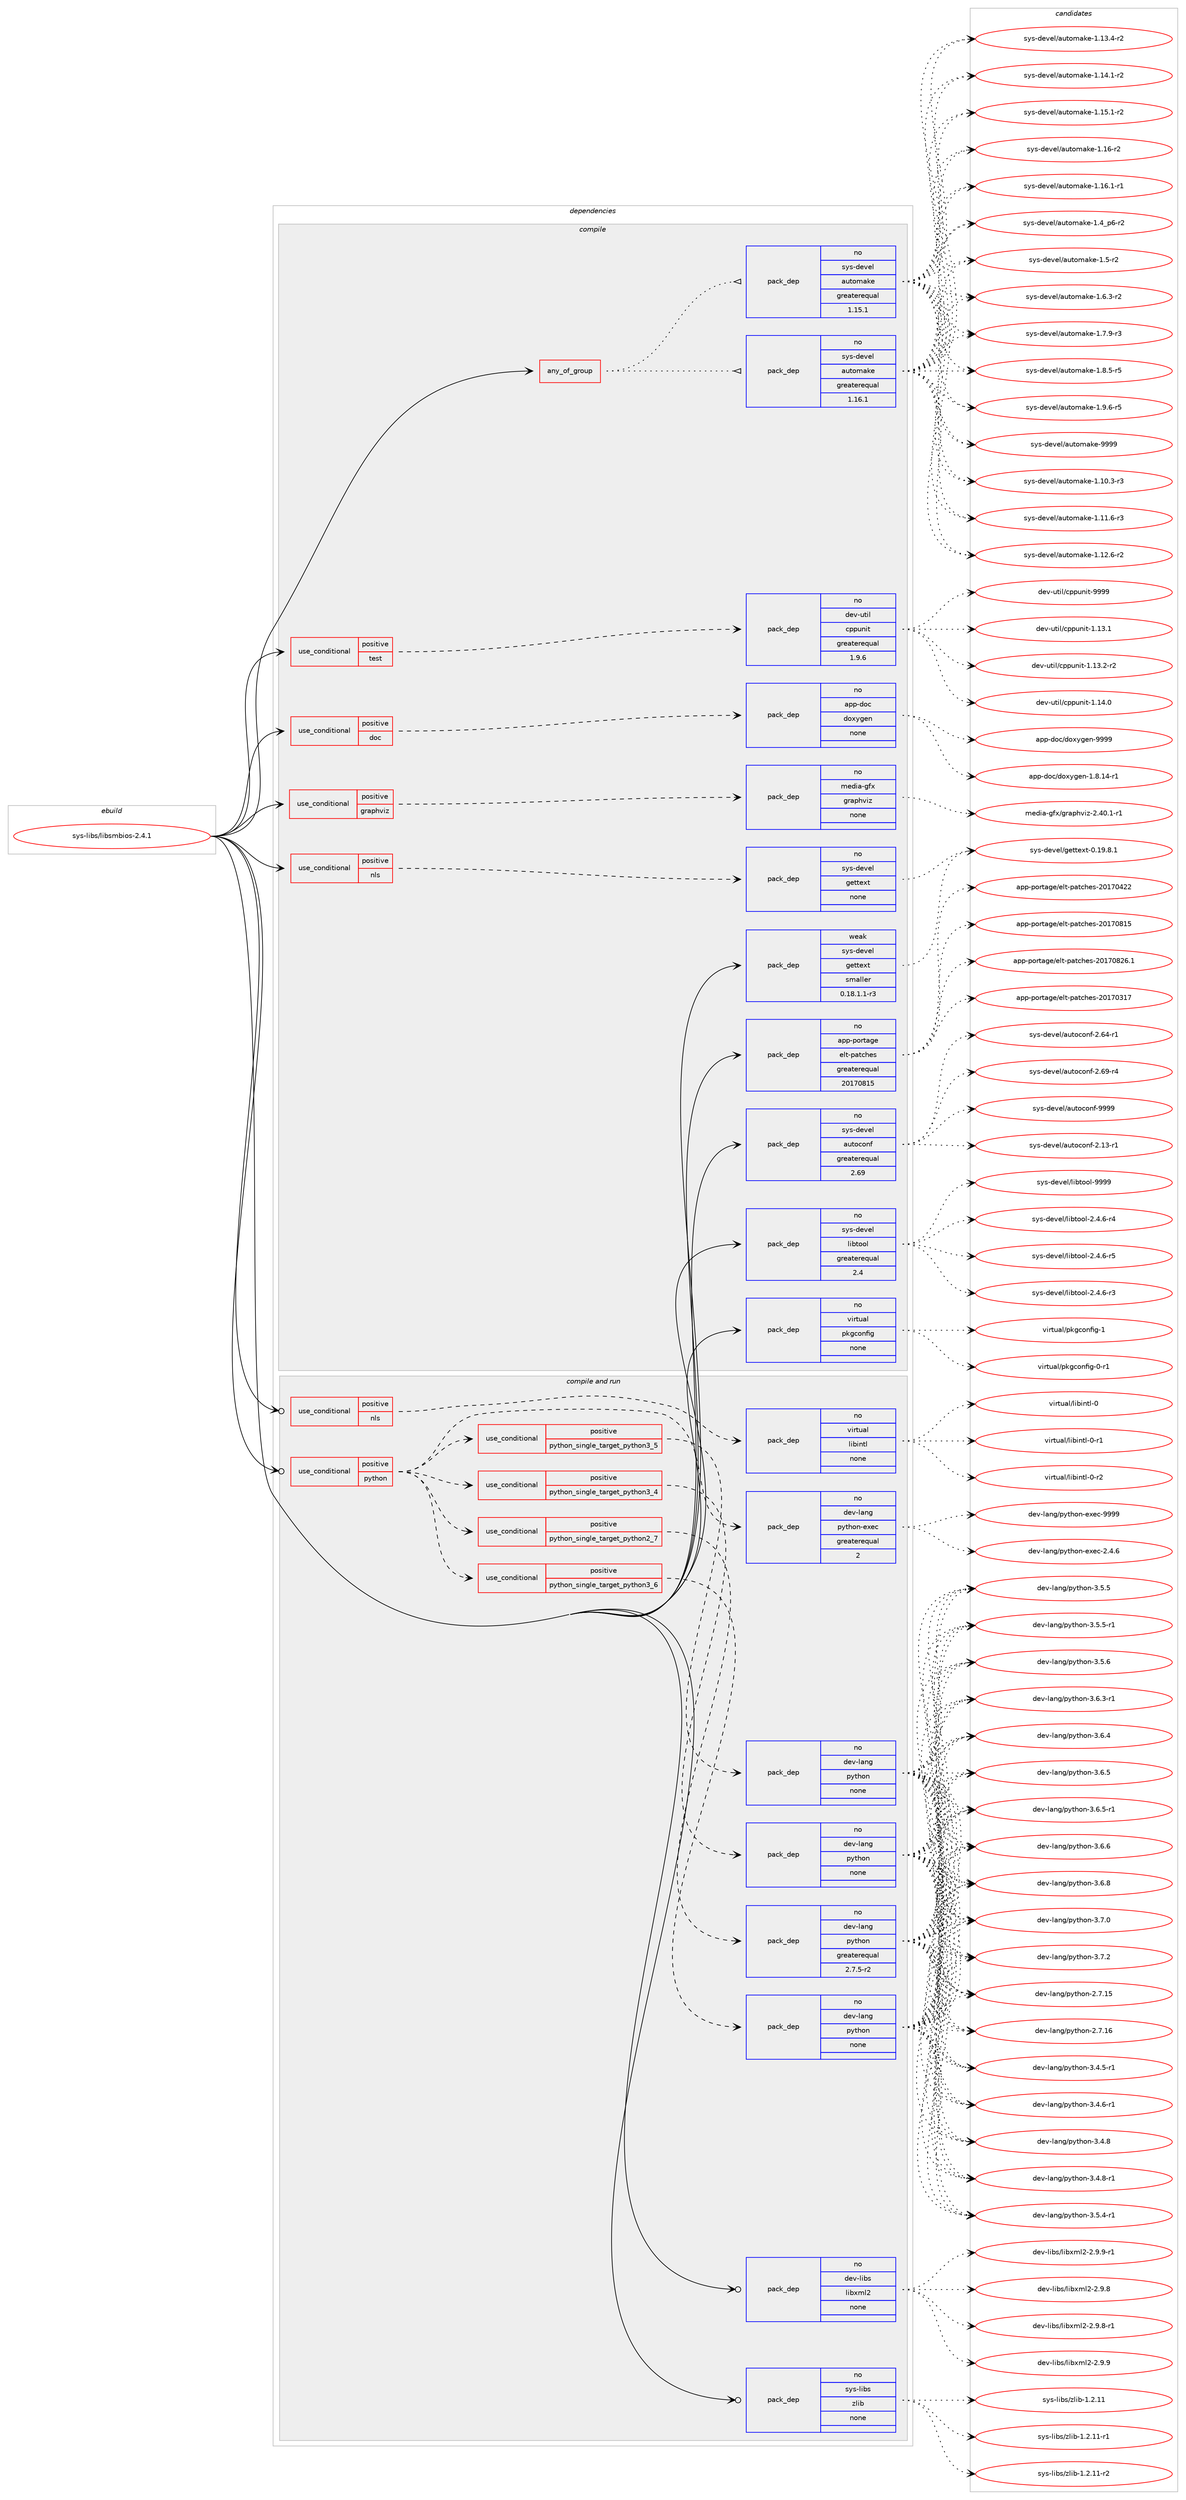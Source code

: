 digraph prolog {

# *************
# Graph options
# *************

newrank=true;
concentrate=true;
compound=true;
graph [rankdir=LR,fontname=Helvetica,fontsize=10,ranksep=1.5];#, ranksep=2.5, nodesep=0.2];
edge  [arrowhead=vee];
node  [fontname=Helvetica,fontsize=10];

# **********
# The ebuild
# **********

subgraph cluster_leftcol {
color=gray;
rank=same;
label=<<i>ebuild</i>>;
id [label="sys-libs/libsmbios-2.4.1", color=red, width=4, href="../sys-libs/libsmbios-2.4.1.svg"];
}

# ****************
# The dependencies
# ****************

subgraph cluster_midcol {
color=gray;
label=<<i>dependencies</i>>;
subgraph cluster_compile {
fillcolor="#eeeeee";
style=filled;
label=<<i>compile</i>>;
subgraph any27734 {
dependency1738855 [label=<<TABLE BORDER="0" CELLBORDER="1" CELLSPACING="0" CELLPADDING="4"><TR><TD CELLPADDING="10">any_of_group</TD></TR></TABLE>>, shape=none, color=red];subgraph pack1248053 {
dependency1738856 [label=<<TABLE BORDER="0" CELLBORDER="1" CELLSPACING="0" CELLPADDING="4" WIDTH="220"><TR><TD ROWSPAN="6" CELLPADDING="30">pack_dep</TD></TR><TR><TD WIDTH="110">no</TD></TR><TR><TD>sys-devel</TD></TR><TR><TD>automake</TD></TR><TR><TD>greaterequal</TD></TR><TR><TD>1.16.1</TD></TR></TABLE>>, shape=none, color=blue];
}
dependency1738855:e -> dependency1738856:w [weight=20,style="dotted",arrowhead="oinv"];
subgraph pack1248054 {
dependency1738857 [label=<<TABLE BORDER="0" CELLBORDER="1" CELLSPACING="0" CELLPADDING="4" WIDTH="220"><TR><TD ROWSPAN="6" CELLPADDING="30">pack_dep</TD></TR><TR><TD WIDTH="110">no</TD></TR><TR><TD>sys-devel</TD></TR><TR><TD>automake</TD></TR><TR><TD>greaterequal</TD></TR><TR><TD>1.15.1</TD></TR></TABLE>>, shape=none, color=blue];
}
dependency1738855:e -> dependency1738857:w [weight=20,style="dotted",arrowhead="oinv"];
}
id:e -> dependency1738855:w [weight=20,style="solid",arrowhead="vee"];
subgraph cond462104 {
dependency1738858 [label=<<TABLE BORDER="0" CELLBORDER="1" CELLSPACING="0" CELLPADDING="4"><TR><TD ROWSPAN="3" CELLPADDING="10">use_conditional</TD></TR><TR><TD>positive</TD></TR><TR><TD>doc</TD></TR></TABLE>>, shape=none, color=red];
subgraph pack1248055 {
dependency1738859 [label=<<TABLE BORDER="0" CELLBORDER="1" CELLSPACING="0" CELLPADDING="4" WIDTH="220"><TR><TD ROWSPAN="6" CELLPADDING="30">pack_dep</TD></TR><TR><TD WIDTH="110">no</TD></TR><TR><TD>app-doc</TD></TR><TR><TD>doxygen</TD></TR><TR><TD>none</TD></TR><TR><TD></TD></TR></TABLE>>, shape=none, color=blue];
}
dependency1738858:e -> dependency1738859:w [weight=20,style="dashed",arrowhead="vee"];
}
id:e -> dependency1738858:w [weight=20,style="solid",arrowhead="vee"];
subgraph cond462105 {
dependency1738860 [label=<<TABLE BORDER="0" CELLBORDER="1" CELLSPACING="0" CELLPADDING="4"><TR><TD ROWSPAN="3" CELLPADDING="10">use_conditional</TD></TR><TR><TD>positive</TD></TR><TR><TD>graphviz</TD></TR></TABLE>>, shape=none, color=red];
subgraph pack1248056 {
dependency1738861 [label=<<TABLE BORDER="0" CELLBORDER="1" CELLSPACING="0" CELLPADDING="4" WIDTH="220"><TR><TD ROWSPAN="6" CELLPADDING="30">pack_dep</TD></TR><TR><TD WIDTH="110">no</TD></TR><TR><TD>media-gfx</TD></TR><TR><TD>graphviz</TD></TR><TR><TD>none</TD></TR><TR><TD></TD></TR></TABLE>>, shape=none, color=blue];
}
dependency1738860:e -> dependency1738861:w [weight=20,style="dashed",arrowhead="vee"];
}
id:e -> dependency1738860:w [weight=20,style="solid",arrowhead="vee"];
subgraph cond462106 {
dependency1738862 [label=<<TABLE BORDER="0" CELLBORDER="1" CELLSPACING="0" CELLPADDING="4"><TR><TD ROWSPAN="3" CELLPADDING="10">use_conditional</TD></TR><TR><TD>positive</TD></TR><TR><TD>nls</TD></TR></TABLE>>, shape=none, color=red];
subgraph pack1248057 {
dependency1738863 [label=<<TABLE BORDER="0" CELLBORDER="1" CELLSPACING="0" CELLPADDING="4" WIDTH="220"><TR><TD ROWSPAN="6" CELLPADDING="30">pack_dep</TD></TR><TR><TD WIDTH="110">no</TD></TR><TR><TD>sys-devel</TD></TR><TR><TD>gettext</TD></TR><TR><TD>none</TD></TR><TR><TD></TD></TR></TABLE>>, shape=none, color=blue];
}
dependency1738862:e -> dependency1738863:w [weight=20,style="dashed",arrowhead="vee"];
}
id:e -> dependency1738862:w [weight=20,style="solid",arrowhead="vee"];
subgraph cond462107 {
dependency1738864 [label=<<TABLE BORDER="0" CELLBORDER="1" CELLSPACING="0" CELLPADDING="4"><TR><TD ROWSPAN="3" CELLPADDING="10">use_conditional</TD></TR><TR><TD>positive</TD></TR><TR><TD>test</TD></TR></TABLE>>, shape=none, color=red];
subgraph pack1248058 {
dependency1738865 [label=<<TABLE BORDER="0" CELLBORDER="1" CELLSPACING="0" CELLPADDING="4" WIDTH="220"><TR><TD ROWSPAN="6" CELLPADDING="30">pack_dep</TD></TR><TR><TD WIDTH="110">no</TD></TR><TR><TD>dev-util</TD></TR><TR><TD>cppunit</TD></TR><TR><TD>greaterequal</TD></TR><TR><TD>1.9.6</TD></TR></TABLE>>, shape=none, color=blue];
}
dependency1738864:e -> dependency1738865:w [weight=20,style="dashed",arrowhead="vee"];
}
id:e -> dependency1738864:w [weight=20,style="solid",arrowhead="vee"];
subgraph pack1248059 {
dependency1738866 [label=<<TABLE BORDER="0" CELLBORDER="1" CELLSPACING="0" CELLPADDING="4" WIDTH="220"><TR><TD ROWSPAN="6" CELLPADDING="30">pack_dep</TD></TR><TR><TD WIDTH="110">no</TD></TR><TR><TD>app-portage</TD></TR><TR><TD>elt-patches</TD></TR><TR><TD>greaterequal</TD></TR><TR><TD>20170815</TD></TR></TABLE>>, shape=none, color=blue];
}
id:e -> dependency1738866:w [weight=20,style="solid",arrowhead="vee"];
subgraph pack1248060 {
dependency1738867 [label=<<TABLE BORDER="0" CELLBORDER="1" CELLSPACING="0" CELLPADDING="4" WIDTH="220"><TR><TD ROWSPAN="6" CELLPADDING="30">pack_dep</TD></TR><TR><TD WIDTH="110">no</TD></TR><TR><TD>sys-devel</TD></TR><TR><TD>autoconf</TD></TR><TR><TD>greaterequal</TD></TR><TR><TD>2.69</TD></TR></TABLE>>, shape=none, color=blue];
}
id:e -> dependency1738867:w [weight=20,style="solid",arrowhead="vee"];
subgraph pack1248061 {
dependency1738868 [label=<<TABLE BORDER="0" CELLBORDER="1" CELLSPACING="0" CELLPADDING="4" WIDTH="220"><TR><TD ROWSPAN="6" CELLPADDING="30">pack_dep</TD></TR><TR><TD WIDTH="110">no</TD></TR><TR><TD>sys-devel</TD></TR><TR><TD>libtool</TD></TR><TR><TD>greaterequal</TD></TR><TR><TD>2.4</TD></TR></TABLE>>, shape=none, color=blue];
}
id:e -> dependency1738868:w [weight=20,style="solid",arrowhead="vee"];
subgraph pack1248062 {
dependency1738869 [label=<<TABLE BORDER="0" CELLBORDER="1" CELLSPACING="0" CELLPADDING="4" WIDTH="220"><TR><TD ROWSPAN="6" CELLPADDING="30">pack_dep</TD></TR><TR><TD WIDTH="110">no</TD></TR><TR><TD>virtual</TD></TR><TR><TD>pkgconfig</TD></TR><TR><TD>none</TD></TR><TR><TD></TD></TR></TABLE>>, shape=none, color=blue];
}
id:e -> dependency1738869:w [weight=20,style="solid",arrowhead="vee"];
subgraph pack1248063 {
dependency1738870 [label=<<TABLE BORDER="0" CELLBORDER="1" CELLSPACING="0" CELLPADDING="4" WIDTH="220"><TR><TD ROWSPAN="6" CELLPADDING="30">pack_dep</TD></TR><TR><TD WIDTH="110">weak</TD></TR><TR><TD>sys-devel</TD></TR><TR><TD>gettext</TD></TR><TR><TD>smaller</TD></TR><TR><TD>0.18.1.1-r3</TD></TR></TABLE>>, shape=none, color=blue];
}
id:e -> dependency1738870:w [weight=20,style="solid",arrowhead="vee"];
}
subgraph cluster_compileandrun {
fillcolor="#eeeeee";
style=filled;
label=<<i>compile and run</i>>;
subgraph cond462108 {
dependency1738871 [label=<<TABLE BORDER="0" CELLBORDER="1" CELLSPACING="0" CELLPADDING="4"><TR><TD ROWSPAN="3" CELLPADDING="10">use_conditional</TD></TR><TR><TD>positive</TD></TR><TR><TD>nls</TD></TR></TABLE>>, shape=none, color=red];
subgraph pack1248064 {
dependency1738872 [label=<<TABLE BORDER="0" CELLBORDER="1" CELLSPACING="0" CELLPADDING="4" WIDTH="220"><TR><TD ROWSPAN="6" CELLPADDING="30">pack_dep</TD></TR><TR><TD WIDTH="110">no</TD></TR><TR><TD>virtual</TD></TR><TR><TD>libintl</TD></TR><TR><TD>none</TD></TR><TR><TD></TD></TR></TABLE>>, shape=none, color=blue];
}
dependency1738871:e -> dependency1738872:w [weight=20,style="dashed",arrowhead="vee"];
}
id:e -> dependency1738871:w [weight=20,style="solid",arrowhead="odotvee"];
subgraph cond462109 {
dependency1738873 [label=<<TABLE BORDER="0" CELLBORDER="1" CELLSPACING="0" CELLPADDING="4"><TR><TD ROWSPAN="3" CELLPADDING="10">use_conditional</TD></TR><TR><TD>positive</TD></TR><TR><TD>python</TD></TR></TABLE>>, shape=none, color=red];
subgraph cond462110 {
dependency1738874 [label=<<TABLE BORDER="0" CELLBORDER="1" CELLSPACING="0" CELLPADDING="4"><TR><TD ROWSPAN="3" CELLPADDING="10">use_conditional</TD></TR><TR><TD>positive</TD></TR><TR><TD>python_single_target_python2_7</TD></TR></TABLE>>, shape=none, color=red];
subgraph pack1248065 {
dependency1738875 [label=<<TABLE BORDER="0" CELLBORDER="1" CELLSPACING="0" CELLPADDING="4" WIDTH="220"><TR><TD ROWSPAN="6" CELLPADDING="30">pack_dep</TD></TR><TR><TD WIDTH="110">no</TD></TR><TR><TD>dev-lang</TD></TR><TR><TD>python</TD></TR><TR><TD>greaterequal</TD></TR><TR><TD>2.7.5-r2</TD></TR></TABLE>>, shape=none, color=blue];
}
dependency1738874:e -> dependency1738875:w [weight=20,style="dashed",arrowhead="vee"];
}
dependency1738873:e -> dependency1738874:w [weight=20,style="dashed",arrowhead="vee"];
subgraph cond462111 {
dependency1738876 [label=<<TABLE BORDER="0" CELLBORDER="1" CELLSPACING="0" CELLPADDING="4"><TR><TD ROWSPAN="3" CELLPADDING="10">use_conditional</TD></TR><TR><TD>positive</TD></TR><TR><TD>python_single_target_python3_4</TD></TR></TABLE>>, shape=none, color=red];
subgraph pack1248066 {
dependency1738877 [label=<<TABLE BORDER="0" CELLBORDER="1" CELLSPACING="0" CELLPADDING="4" WIDTH="220"><TR><TD ROWSPAN="6" CELLPADDING="30">pack_dep</TD></TR><TR><TD WIDTH="110">no</TD></TR><TR><TD>dev-lang</TD></TR><TR><TD>python</TD></TR><TR><TD>none</TD></TR><TR><TD></TD></TR></TABLE>>, shape=none, color=blue];
}
dependency1738876:e -> dependency1738877:w [weight=20,style="dashed",arrowhead="vee"];
}
dependency1738873:e -> dependency1738876:w [weight=20,style="dashed",arrowhead="vee"];
subgraph cond462112 {
dependency1738878 [label=<<TABLE BORDER="0" CELLBORDER="1" CELLSPACING="0" CELLPADDING="4"><TR><TD ROWSPAN="3" CELLPADDING="10">use_conditional</TD></TR><TR><TD>positive</TD></TR><TR><TD>python_single_target_python3_5</TD></TR></TABLE>>, shape=none, color=red];
subgraph pack1248067 {
dependency1738879 [label=<<TABLE BORDER="0" CELLBORDER="1" CELLSPACING="0" CELLPADDING="4" WIDTH="220"><TR><TD ROWSPAN="6" CELLPADDING="30">pack_dep</TD></TR><TR><TD WIDTH="110">no</TD></TR><TR><TD>dev-lang</TD></TR><TR><TD>python</TD></TR><TR><TD>none</TD></TR><TR><TD></TD></TR></TABLE>>, shape=none, color=blue];
}
dependency1738878:e -> dependency1738879:w [weight=20,style="dashed",arrowhead="vee"];
}
dependency1738873:e -> dependency1738878:w [weight=20,style="dashed",arrowhead="vee"];
subgraph cond462113 {
dependency1738880 [label=<<TABLE BORDER="0" CELLBORDER="1" CELLSPACING="0" CELLPADDING="4"><TR><TD ROWSPAN="3" CELLPADDING="10">use_conditional</TD></TR><TR><TD>positive</TD></TR><TR><TD>python_single_target_python3_6</TD></TR></TABLE>>, shape=none, color=red];
subgraph pack1248068 {
dependency1738881 [label=<<TABLE BORDER="0" CELLBORDER="1" CELLSPACING="0" CELLPADDING="4" WIDTH="220"><TR><TD ROWSPAN="6" CELLPADDING="30">pack_dep</TD></TR><TR><TD WIDTH="110">no</TD></TR><TR><TD>dev-lang</TD></TR><TR><TD>python</TD></TR><TR><TD>none</TD></TR><TR><TD></TD></TR></TABLE>>, shape=none, color=blue];
}
dependency1738880:e -> dependency1738881:w [weight=20,style="dashed",arrowhead="vee"];
}
dependency1738873:e -> dependency1738880:w [weight=20,style="dashed",arrowhead="vee"];
subgraph pack1248069 {
dependency1738882 [label=<<TABLE BORDER="0" CELLBORDER="1" CELLSPACING="0" CELLPADDING="4" WIDTH="220"><TR><TD ROWSPAN="6" CELLPADDING="30">pack_dep</TD></TR><TR><TD WIDTH="110">no</TD></TR><TR><TD>dev-lang</TD></TR><TR><TD>python-exec</TD></TR><TR><TD>greaterequal</TD></TR><TR><TD>2</TD></TR></TABLE>>, shape=none, color=blue];
}
dependency1738873:e -> dependency1738882:w [weight=20,style="dashed",arrowhead="vee"];
}
id:e -> dependency1738873:w [weight=20,style="solid",arrowhead="odotvee"];
subgraph pack1248070 {
dependency1738883 [label=<<TABLE BORDER="0" CELLBORDER="1" CELLSPACING="0" CELLPADDING="4" WIDTH="220"><TR><TD ROWSPAN="6" CELLPADDING="30">pack_dep</TD></TR><TR><TD WIDTH="110">no</TD></TR><TR><TD>dev-libs</TD></TR><TR><TD>libxml2</TD></TR><TR><TD>none</TD></TR><TR><TD></TD></TR></TABLE>>, shape=none, color=blue];
}
id:e -> dependency1738883:w [weight=20,style="solid",arrowhead="odotvee"];
subgraph pack1248071 {
dependency1738884 [label=<<TABLE BORDER="0" CELLBORDER="1" CELLSPACING="0" CELLPADDING="4" WIDTH="220"><TR><TD ROWSPAN="6" CELLPADDING="30">pack_dep</TD></TR><TR><TD WIDTH="110">no</TD></TR><TR><TD>sys-libs</TD></TR><TR><TD>zlib</TD></TR><TR><TD>none</TD></TR><TR><TD></TD></TR></TABLE>>, shape=none, color=blue];
}
id:e -> dependency1738884:w [weight=20,style="solid",arrowhead="odotvee"];
}
subgraph cluster_run {
fillcolor="#eeeeee";
style=filled;
label=<<i>run</i>>;
}
}

# **************
# The candidates
# **************

subgraph cluster_choices {
rank=same;
color=gray;
label=<<i>candidates</i>>;

subgraph choice1248053 {
color=black;
nodesep=1;
choice11512111545100101118101108479711711611110997107101454946494846514511451 [label="sys-devel/automake-1.10.3-r3", color=red, width=4,href="../sys-devel/automake-1.10.3-r3.svg"];
choice11512111545100101118101108479711711611110997107101454946494946544511451 [label="sys-devel/automake-1.11.6-r3", color=red, width=4,href="../sys-devel/automake-1.11.6-r3.svg"];
choice11512111545100101118101108479711711611110997107101454946495046544511450 [label="sys-devel/automake-1.12.6-r2", color=red, width=4,href="../sys-devel/automake-1.12.6-r2.svg"];
choice11512111545100101118101108479711711611110997107101454946495146524511450 [label="sys-devel/automake-1.13.4-r2", color=red, width=4,href="../sys-devel/automake-1.13.4-r2.svg"];
choice11512111545100101118101108479711711611110997107101454946495246494511450 [label="sys-devel/automake-1.14.1-r2", color=red, width=4,href="../sys-devel/automake-1.14.1-r2.svg"];
choice11512111545100101118101108479711711611110997107101454946495346494511450 [label="sys-devel/automake-1.15.1-r2", color=red, width=4,href="../sys-devel/automake-1.15.1-r2.svg"];
choice1151211154510010111810110847971171161111099710710145494649544511450 [label="sys-devel/automake-1.16-r2", color=red, width=4,href="../sys-devel/automake-1.16-r2.svg"];
choice11512111545100101118101108479711711611110997107101454946495446494511449 [label="sys-devel/automake-1.16.1-r1", color=red, width=4,href="../sys-devel/automake-1.16.1-r1.svg"];
choice115121115451001011181011084797117116111109971071014549465295112544511450 [label="sys-devel/automake-1.4_p6-r2", color=red, width=4,href="../sys-devel/automake-1.4_p6-r2.svg"];
choice11512111545100101118101108479711711611110997107101454946534511450 [label="sys-devel/automake-1.5-r2", color=red, width=4,href="../sys-devel/automake-1.5-r2.svg"];
choice115121115451001011181011084797117116111109971071014549465446514511450 [label="sys-devel/automake-1.6.3-r2", color=red, width=4,href="../sys-devel/automake-1.6.3-r2.svg"];
choice115121115451001011181011084797117116111109971071014549465546574511451 [label="sys-devel/automake-1.7.9-r3", color=red, width=4,href="../sys-devel/automake-1.7.9-r3.svg"];
choice115121115451001011181011084797117116111109971071014549465646534511453 [label="sys-devel/automake-1.8.5-r5", color=red, width=4,href="../sys-devel/automake-1.8.5-r5.svg"];
choice115121115451001011181011084797117116111109971071014549465746544511453 [label="sys-devel/automake-1.9.6-r5", color=red, width=4,href="../sys-devel/automake-1.9.6-r5.svg"];
choice115121115451001011181011084797117116111109971071014557575757 [label="sys-devel/automake-9999", color=red, width=4,href="../sys-devel/automake-9999.svg"];
dependency1738856:e -> choice11512111545100101118101108479711711611110997107101454946494846514511451:w [style=dotted,weight="100"];
dependency1738856:e -> choice11512111545100101118101108479711711611110997107101454946494946544511451:w [style=dotted,weight="100"];
dependency1738856:e -> choice11512111545100101118101108479711711611110997107101454946495046544511450:w [style=dotted,weight="100"];
dependency1738856:e -> choice11512111545100101118101108479711711611110997107101454946495146524511450:w [style=dotted,weight="100"];
dependency1738856:e -> choice11512111545100101118101108479711711611110997107101454946495246494511450:w [style=dotted,weight="100"];
dependency1738856:e -> choice11512111545100101118101108479711711611110997107101454946495346494511450:w [style=dotted,weight="100"];
dependency1738856:e -> choice1151211154510010111810110847971171161111099710710145494649544511450:w [style=dotted,weight="100"];
dependency1738856:e -> choice11512111545100101118101108479711711611110997107101454946495446494511449:w [style=dotted,weight="100"];
dependency1738856:e -> choice115121115451001011181011084797117116111109971071014549465295112544511450:w [style=dotted,weight="100"];
dependency1738856:e -> choice11512111545100101118101108479711711611110997107101454946534511450:w [style=dotted,weight="100"];
dependency1738856:e -> choice115121115451001011181011084797117116111109971071014549465446514511450:w [style=dotted,weight="100"];
dependency1738856:e -> choice115121115451001011181011084797117116111109971071014549465546574511451:w [style=dotted,weight="100"];
dependency1738856:e -> choice115121115451001011181011084797117116111109971071014549465646534511453:w [style=dotted,weight="100"];
dependency1738856:e -> choice115121115451001011181011084797117116111109971071014549465746544511453:w [style=dotted,weight="100"];
dependency1738856:e -> choice115121115451001011181011084797117116111109971071014557575757:w [style=dotted,weight="100"];
}
subgraph choice1248054 {
color=black;
nodesep=1;
choice11512111545100101118101108479711711611110997107101454946494846514511451 [label="sys-devel/automake-1.10.3-r3", color=red, width=4,href="../sys-devel/automake-1.10.3-r3.svg"];
choice11512111545100101118101108479711711611110997107101454946494946544511451 [label="sys-devel/automake-1.11.6-r3", color=red, width=4,href="../sys-devel/automake-1.11.6-r3.svg"];
choice11512111545100101118101108479711711611110997107101454946495046544511450 [label="sys-devel/automake-1.12.6-r2", color=red, width=4,href="../sys-devel/automake-1.12.6-r2.svg"];
choice11512111545100101118101108479711711611110997107101454946495146524511450 [label="sys-devel/automake-1.13.4-r2", color=red, width=4,href="../sys-devel/automake-1.13.4-r2.svg"];
choice11512111545100101118101108479711711611110997107101454946495246494511450 [label="sys-devel/automake-1.14.1-r2", color=red, width=4,href="../sys-devel/automake-1.14.1-r2.svg"];
choice11512111545100101118101108479711711611110997107101454946495346494511450 [label="sys-devel/automake-1.15.1-r2", color=red, width=4,href="../sys-devel/automake-1.15.1-r2.svg"];
choice1151211154510010111810110847971171161111099710710145494649544511450 [label="sys-devel/automake-1.16-r2", color=red, width=4,href="../sys-devel/automake-1.16-r2.svg"];
choice11512111545100101118101108479711711611110997107101454946495446494511449 [label="sys-devel/automake-1.16.1-r1", color=red, width=4,href="../sys-devel/automake-1.16.1-r1.svg"];
choice115121115451001011181011084797117116111109971071014549465295112544511450 [label="sys-devel/automake-1.4_p6-r2", color=red, width=4,href="../sys-devel/automake-1.4_p6-r2.svg"];
choice11512111545100101118101108479711711611110997107101454946534511450 [label="sys-devel/automake-1.5-r2", color=red, width=4,href="../sys-devel/automake-1.5-r2.svg"];
choice115121115451001011181011084797117116111109971071014549465446514511450 [label="sys-devel/automake-1.6.3-r2", color=red, width=4,href="../sys-devel/automake-1.6.3-r2.svg"];
choice115121115451001011181011084797117116111109971071014549465546574511451 [label="sys-devel/automake-1.7.9-r3", color=red, width=4,href="../sys-devel/automake-1.7.9-r3.svg"];
choice115121115451001011181011084797117116111109971071014549465646534511453 [label="sys-devel/automake-1.8.5-r5", color=red, width=4,href="../sys-devel/automake-1.8.5-r5.svg"];
choice115121115451001011181011084797117116111109971071014549465746544511453 [label="sys-devel/automake-1.9.6-r5", color=red, width=4,href="../sys-devel/automake-1.9.6-r5.svg"];
choice115121115451001011181011084797117116111109971071014557575757 [label="sys-devel/automake-9999", color=red, width=4,href="../sys-devel/automake-9999.svg"];
dependency1738857:e -> choice11512111545100101118101108479711711611110997107101454946494846514511451:w [style=dotted,weight="100"];
dependency1738857:e -> choice11512111545100101118101108479711711611110997107101454946494946544511451:w [style=dotted,weight="100"];
dependency1738857:e -> choice11512111545100101118101108479711711611110997107101454946495046544511450:w [style=dotted,weight="100"];
dependency1738857:e -> choice11512111545100101118101108479711711611110997107101454946495146524511450:w [style=dotted,weight="100"];
dependency1738857:e -> choice11512111545100101118101108479711711611110997107101454946495246494511450:w [style=dotted,weight="100"];
dependency1738857:e -> choice11512111545100101118101108479711711611110997107101454946495346494511450:w [style=dotted,weight="100"];
dependency1738857:e -> choice1151211154510010111810110847971171161111099710710145494649544511450:w [style=dotted,weight="100"];
dependency1738857:e -> choice11512111545100101118101108479711711611110997107101454946495446494511449:w [style=dotted,weight="100"];
dependency1738857:e -> choice115121115451001011181011084797117116111109971071014549465295112544511450:w [style=dotted,weight="100"];
dependency1738857:e -> choice11512111545100101118101108479711711611110997107101454946534511450:w [style=dotted,weight="100"];
dependency1738857:e -> choice115121115451001011181011084797117116111109971071014549465446514511450:w [style=dotted,weight="100"];
dependency1738857:e -> choice115121115451001011181011084797117116111109971071014549465546574511451:w [style=dotted,weight="100"];
dependency1738857:e -> choice115121115451001011181011084797117116111109971071014549465646534511453:w [style=dotted,weight="100"];
dependency1738857:e -> choice115121115451001011181011084797117116111109971071014549465746544511453:w [style=dotted,weight="100"];
dependency1738857:e -> choice115121115451001011181011084797117116111109971071014557575757:w [style=dotted,weight="100"];
}
subgraph choice1248055 {
color=black;
nodesep=1;
choice97112112451001119947100111120121103101110454946564649524511449 [label="app-doc/doxygen-1.8.14-r1", color=red, width=4,href="../app-doc/doxygen-1.8.14-r1.svg"];
choice971121124510011199471001111201211031011104557575757 [label="app-doc/doxygen-9999", color=red, width=4,href="../app-doc/doxygen-9999.svg"];
dependency1738859:e -> choice97112112451001119947100111120121103101110454946564649524511449:w [style=dotted,weight="100"];
dependency1738859:e -> choice971121124510011199471001111201211031011104557575757:w [style=dotted,weight="100"];
}
subgraph choice1248056 {
color=black;
nodesep=1;
choice10910110010597451031021204710311497112104118105122455046524846494511449 [label="media-gfx/graphviz-2.40.1-r1", color=red, width=4,href="../media-gfx/graphviz-2.40.1-r1.svg"];
dependency1738861:e -> choice10910110010597451031021204710311497112104118105122455046524846494511449:w [style=dotted,weight="100"];
}
subgraph choice1248057 {
color=black;
nodesep=1;
choice1151211154510010111810110847103101116116101120116454846495746564649 [label="sys-devel/gettext-0.19.8.1", color=red, width=4,href="../sys-devel/gettext-0.19.8.1.svg"];
dependency1738863:e -> choice1151211154510010111810110847103101116116101120116454846495746564649:w [style=dotted,weight="100"];
}
subgraph choice1248058 {
color=black;
nodesep=1;
choice10010111845117116105108479911211211711010511645494649514649 [label="dev-util/cppunit-1.13.1", color=red, width=4,href="../dev-util/cppunit-1.13.1.svg"];
choice100101118451171161051084799112112117110105116454946495146504511450 [label="dev-util/cppunit-1.13.2-r2", color=red, width=4,href="../dev-util/cppunit-1.13.2-r2.svg"];
choice10010111845117116105108479911211211711010511645494649524648 [label="dev-util/cppunit-1.14.0", color=red, width=4,href="../dev-util/cppunit-1.14.0.svg"];
choice1001011184511711610510847991121121171101051164557575757 [label="dev-util/cppunit-9999", color=red, width=4,href="../dev-util/cppunit-9999.svg"];
dependency1738865:e -> choice10010111845117116105108479911211211711010511645494649514649:w [style=dotted,weight="100"];
dependency1738865:e -> choice100101118451171161051084799112112117110105116454946495146504511450:w [style=dotted,weight="100"];
dependency1738865:e -> choice10010111845117116105108479911211211711010511645494649524648:w [style=dotted,weight="100"];
dependency1738865:e -> choice1001011184511711610510847991121121171101051164557575757:w [style=dotted,weight="100"];
}
subgraph choice1248059 {
color=black;
nodesep=1;
choice97112112451121111141169710310147101108116451129711699104101115455048495548514955 [label="app-portage/elt-patches-20170317", color=red, width=4,href="../app-portage/elt-patches-20170317.svg"];
choice97112112451121111141169710310147101108116451129711699104101115455048495548525050 [label="app-portage/elt-patches-20170422", color=red, width=4,href="../app-portage/elt-patches-20170422.svg"];
choice97112112451121111141169710310147101108116451129711699104101115455048495548564953 [label="app-portage/elt-patches-20170815", color=red, width=4,href="../app-portage/elt-patches-20170815.svg"];
choice971121124511211111411697103101471011081164511297116991041011154550484955485650544649 [label="app-portage/elt-patches-20170826.1", color=red, width=4,href="../app-portage/elt-patches-20170826.1.svg"];
dependency1738866:e -> choice97112112451121111141169710310147101108116451129711699104101115455048495548514955:w [style=dotted,weight="100"];
dependency1738866:e -> choice97112112451121111141169710310147101108116451129711699104101115455048495548525050:w [style=dotted,weight="100"];
dependency1738866:e -> choice97112112451121111141169710310147101108116451129711699104101115455048495548564953:w [style=dotted,weight="100"];
dependency1738866:e -> choice971121124511211111411697103101471011081164511297116991041011154550484955485650544649:w [style=dotted,weight="100"];
}
subgraph choice1248060 {
color=black;
nodesep=1;
choice1151211154510010111810110847971171161119911111010245504649514511449 [label="sys-devel/autoconf-2.13-r1", color=red, width=4,href="../sys-devel/autoconf-2.13-r1.svg"];
choice1151211154510010111810110847971171161119911111010245504654524511449 [label="sys-devel/autoconf-2.64-r1", color=red, width=4,href="../sys-devel/autoconf-2.64-r1.svg"];
choice1151211154510010111810110847971171161119911111010245504654574511452 [label="sys-devel/autoconf-2.69-r4", color=red, width=4,href="../sys-devel/autoconf-2.69-r4.svg"];
choice115121115451001011181011084797117116111991111101024557575757 [label="sys-devel/autoconf-9999", color=red, width=4,href="../sys-devel/autoconf-9999.svg"];
dependency1738867:e -> choice1151211154510010111810110847971171161119911111010245504649514511449:w [style=dotted,weight="100"];
dependency1738867:e -> choice1151211154510010111810110847971171161119911111010245504654524511449:w [style=dotted,weight="100"];
dependency1738867:e -> choice1151211154510010111810110847971171161119911111010245504654574511452:w [style=dotted,weight="100"];
dependency1738867:e -> choice115121115451001011181011084797117116111991111101024557575757:w [style=dotted,weight="100"];
}
subgraph choice1248061 {
color=black;
nodesep=1;
choice1151211154510010111810110847108105981161111111084550465246544511451 [label="sys-devel/libtool-2.4.6-r3", color=red, width=4,href="../sys-devel/libtool-2.4.6-r3.svg"];
choice1151211154510010111810110847108105981161111111084550465246544511452 [label="sys-devel/libtool-2.4.6-r4", color=red, width=4,href="../sys-devel/libtool-2.4.6-r4.svg"];
choice1151211154510010111810110847108105981161111111084550465246544511453 [label="sys-devel/libtool-2.4.6-r5", color=red, width=4,href="../sys-devel/libtool-2.4.6-r5.svg"];
choice1151211154510010111810110847108105981161111111084557575757 [label="sys-devel/libtool-9999", color=red, width=4,href="../sys-devel/libtool-9999.svg"];
dependency1738868:e -> choice1151211154510010111810110847108105981161111111084550465246544511451:w [style=dotted,weight="100"];
dependency1738868:e -> choice1151211154510010111810110847108105981161111111084550465246544511452:w [style=dotted,weight="100"];
dependency1738868:e -> choice1151211154510010111810110847108105981161111111084550465246544511453:w [style=dotted,weight="100"];
dependency1738868:e -> choice1151211154510010111810110847108105981161111111084557575757:w [style=dotted,weight="100"];
}
subgraph choice1248062 {
color=black;
nodesep=1;
choice11810511411611797108471121071039911111010210510345484511449 [label="virtual/pkgconfig-0-r1", color=red, width=4,href="../virtual/pkgconfig-0-r1.svg"];
choice1181051141161179710847112107103991111101021051034549 [label="virtual/pkgconfig-1", color=red, width=4,href="../virtual/pkgconfig-1.svg"];
dependency1738869:e -> choice11810511411611797108471121071039911111010210510345484511449:w [style=dotted,weight="100"];
dependency1738869:e -> choice1181051141161179710847112107103991111101021051034549:w [style=dotted,weight="100"];
}
subgraph choice1248063 {
color=black;
nodesep=1;
choice1151211154510010111810110847103101116116101120116454846495746564649 [label="sys-devel/gettext-0.19.8.1", color=red, width=4,href="../sys-devel/gettext-0.19.8.1.svg"];
dependency1738870:e -> choice1151211154510010111810110847103101116116101120116454846495746564649:w [style=dotted,weight="100"];
}
subgraph choice1248064 {
color=black;
nodesep=1;
choice1181051141161179710847108105981051101161084548 [label="virtual/libintl-0", color=red, width=4,href="../virtual/libintl-0.svg"];
choice11810511411611797108471081059810511011610845484511449 [label="virtual/libintl-0-r1", color=red, width=4,href="../virtual/libintl-0-r1.svg"];
choice11810511411611797108471081059810511011610845484511450 [label="virtual/libintl-0-r2", color=red, width=4,href="../virtual/libintl-0-r2.svg"];
dependency1738872:e -> choice1181051141161179710847108105981051101161084548:w [style=dotted,weight="100"];
dependency1738872:e -> choice11810511411611797108471081059810511011610845484511449:w [style=dotted,weight="100"];
dependency1738872:e -> choice11810511411611797108471081059810511011610845484511450:w [style=dotted,weight="100"];
}
subgraph choice1248065 {
color=black;
nodesep=1;
choice10010111845108971101034711212111610411111045504655464953 [label="dev-lang/python-2.7.15", color=red, width=4,href="../dev-lang/python-2.7.15.svg"];
choice10010111845108971101034711212111610411111045504655464954 [label="dev-lang/python-2.7.16", color=red, width=4,href="../dev-lang/python-2.7.16.svg"];
choice1001011184510897110103471121211161041111104551465246534511449 [label="dev-lang/python-3.4.5-r1", color=red, width=4,href="../dev-lang/python-3.4.5-r1.svg"];
choice1001011184510897110103471121211161041111104551465246544511449 [label="dev-lang/python-3.4.6-r1", color=red, width=4,href="../dev-lang/python-3.4.6-r1.svg"];
choice100101118451089711010347112121116104111110455146524656 [label="dev-lang/python-3.4.8", color=red, width=4,href="../dev-lang/python-3.4.8.svg"];
choice1001011184510897110103471121211161041111104551465246564511449 [label="dev-lang/python-3.4.8-r1", color=red, width=4,href="../dev-lang/python-3.4.8-r1.svg"];
choice1001011184510897110103471121211161041111104551465346524511449 [label="dev-lang/python-3.5.4-r1", color=red, width=4,href="../dev-lang/python-3.5.4-r1.svg"];
choice100101118451089711010347112121116104111110455146534653 [label="dev-lang/python-3.5.5", color=red, width=4,href="../dev-lang/python-3.5.5.svg"];
choice1001011184510897110103471121211161041111104551465346534511449 [label="dev-lang/python-3.5.5-r1", color=red, width=4,href="../dev-lang/python-3.5.5-r1.svg"];
choice100101118451089711010347112121116104111110455146534654 [label="dev-lang/python-3.5.6", color=red, width=4,href="../dev-lang/python-3.5.6.svg"];
choice1001011184510897110103471121211161041111104551465446514511449 [label="dev-lang/python-3.6.3-r1", color=red, width=4,href="../dev-lang/python-3.6.3-r1.svg"];
choice100101118451089711010347112121116104111110455146544652 [label="dev-lang/python-3.6.4", color=red, width=4,href="../dev-lang/python-3.6.4.svg"];
choice100101118451089711010347112121116104111110455146544653 [label="dev-lang/python-3.6.5", color=red, width=4,href="../dev-lang/python-3.6.5.svg"];
choice1001011184510897110103471121211161041111104551465446534511449 [label="dev-lang/python-3.6.5-r1", color=red, width=4,href="../dev-lang/python-3.6.5-r1.svg"];
choice100101118451089711010347112121116104111110455146544654 [label="dev-lang/python-3.6.6", color=red, width=4,href="../dev-lang/python-3.6.6.svg"];
choice100101118451089711010347112121116104111110455146544656 [label="dev-lang/python-3.6.8", color=red, width=4,href="../dev-lang/python-3.6.8.svg"];
choice100101118451089711010347112121116104111110455146554648 [label="dev-lang/python-3.7.0", color=red, width=4,href="../dev-lang/python-3.7.0.svg"];
choice100101118451089711010347112121116104111110455146554650 [label="dev-lang/python-3.7.2", color=red, width=4,href="../dev-lang/python-3.7.2.svg"];
dependency1738875:e -> choice10010111845108971101034711212111610411111045504655464953:w [style=dotted,weight="100"];
dependency1738875:e -> choice10010111845108971101034711212111610411111045504655464954:w [style=dotted,weight="100"];
dependency1738875:e -> choice1001011184510897110103471121211161041111104551465246534511449:w [style=dotted,weight="100"];
dependency1738875:e -> choice1001011184510897110103471121211161041111104551465246544511449:w [style=dotted,weight="100"];
dependency1738875:e -> choice100101118451089711010347112121116104111110455146524656:w [style=dotted,weight="100"];
dependency1738875:e -> choice1001011184510897110103471121211161041111104551465246564511449:w [style=dotted,weight="100"];
dependency1738875:e -> choice1001011184510897110103471121211161041111104551465346524511449:w [style=dotted,weight="100"];
dependency1738875:e -> choice100101118451089711010347112121116104111110455146534653:w [style=dotted,weight="100"];
dependency1738875:e -> choice1001011184510897110103471121211161041111104551465346534511449:w [style=dotted,weight="100"];
dependency1738875:e -> choice100101118451089711010347112121116104111110455146534654:w [style=dotted,weight="100"];
dependency1738875:e -> choice1001011184510897110103471121211161041111104551465446514511449:w [style=dotted,weight="100"];
dependency1738875:e -> choice100101118451089711010347112121116104111110455146544652:w [style=dotted,weight="100"];
dependency1738875:e -> choice100101118451089711010347112121116104111110455146544653:w [style=dotted,weight="100"];
dependency1738875:e -> choice1001011184510897110103471121211161041111104551465446534511449:w [style=dotted,weight="100"];
dependency1738875:e -> choice100101118451089711010347112121116104111110455146544654:w [style=dotted,weight="100"];
dependency1738875:e -> choice100101118451089711010347112121116104111110455146544656:w [style=dotted,weight="100"];
dependency1738875:e -> choice100101118451089711010347112121116104111110455146554648:w [style=dotted,weight="100"];
dependency1738875:e -> choice100101118451089711010347112121116104111110455146554650:w [style=dotted,weight="100"];
}
subgraph choice1248066 {
color=black;
nodesep=1;
choice10010111845108971101034711212111610411111045504655464953 [label="dev-lang/python-2.7.15", color=red, width=4,href="../dev-lang/python-2.7.15.svg"];
choice10010111845108971101034711212111610411111045504655464954 [label="dev-lang/python-2.7.16", color=red, width=4,href="../dev-lang/python-2.7.16.svg"];
choice1001011184510897110103471121211161041111104551465246534511449 [label="dev-lang/python-3.4.5-r1", color=red, width=4,href="../dev-lang/python-3.4.5-r1.svg"];
choice1001011184510897110103471121211161041111104551465246544511449 [label="dev-lang/python-3.4.6-r1", color=red, width=4,href="../dev-lang/python-3.4.6-r1.svg"];
choice100101118451089711010347112121116104111110455146524656 [label="dev-lang/python-3.4.8", color=red, width=4,href="../dev-lang/python-3.4.8.svg"];
choice1001011184510897110103471121211161041111104551465246564511449 [label="dev-lang/python-3.4.8-r1", color=red, width=4,href="../dev-lang/python-3.4.8-r1.svg"];
choice1001011184510897110103471121211161041111104551465346524511449 [label="dev-lang/python-3.5.4-r1", color=red, width=4,href="../dev-lang/python-3.5.4-r1.svg"];
choice100101118451089711010347112121116104111110455146534653 [label="dev-lang/python-3.5.5", color=red, width=4,href="../dev-lang/python-3.5.5.svg"];
choice1001011184510897110103471121211161041111104551465346534511449 [label="dev-lang/python-3.5.5-r1", color=red, width=4,href="../dev-lang/python-3.5.5-r1.svg"];
choice100101118451089711010347112121116104111110455146534654 [label="dev-lang/python-3.5.6", color=red, width=4,href="../dev-lang/python-3.5.6.svg"];
choice1001011184510897110103471121211161041111104551465446514511449 [label="dev-lang/python-3.6.3-r1", color=red, width=4,href="../dev-lang/python-3.6.3-r1.svg"];
choice100101118451089711010347112121116104111110455146544652 [label="dev-lang/python-3.6.4", color=red, width=4,href="../dev-lang/python-3.6.4.svg"];
choice100101118451089711010347112121116104111110455146544653 [label="dev-lang/python-3.6.5", color=red, width=4,href="../dev-lang/python-3.6.5.svg"];
choice1001011184510897110103471121211161041111104551465446534511449 [label="dev-lang/python-3.6.5-r1", color=red, width=4,href="../dev-lang/python-3.6.5-r1.svg"];
choice100101118451089711010347112121116104111110455146544654 [label="dev-lang/python-3.6.6", color=red, width=4,href="../dev-lang/python-3.6.6.svg"];
choice100101118451089711010347112121116104111110455146544656 [label="dev-lang/python-3.6.8", color=red, width=4,href="../dev-lang/python-3.6.8.svg"];
choice100101118451089711010347112121116104111110455146554648 [label="dev-lang/python-3.7.0", color=red, width=4,href="../dev-lang/python-3.7.0.svg"];
choice100101118451089711010347112121116104111110455146554650 [label="dev-lang/python-3.7.2", color=red, width=4,href="../dev-lang/python-3.7.2.svg"];
dependency1738877:e -> choice10010111845108971101034711212111610411111045504655464953:w [style=dotted,weight="100"];
dependency1738877:e -> choice10010111845108971101034711212111610411111045504655464954:w [style=dotted,weight="100"];
dependency1738877:e -> choice1001011184510897110103471121211161041111104551465246534511449:w [style=dotted,weight="100"];
dependency1738877:e -> choice1001011184510897110103471121211161041111104551465246544511449:w [style=dotted,weight="100"];
dependency1738877:e -> choice100101118451089711010347112121116104111110455146524656:w [style=dotted,weight="100"];
dependency1738877:e -> choice1001011184510897110103471121211161041111104551465246564511449:w [style=dotted,weight="100"];
dependency1738877:e -> choice1001011184510897110103471121211161041111104551465346524511449:w [style=dotted,weight="100"];
dependency1738877:e -> choice100101118451089711010347112121116104111110455146534653:w [style=dotted,weight="100"];
dependency1738877:e -> choice1001011184510897110103471121211161041111104551465346534511449:w [style=dotted,weight="100"];
dependency1738877:e -> choice100101118451089711010347112121116104111110455146534654:w [style=dotted,weight="100"];
dependency1738877:e -> choice1001011184510897110103471121211161041111104551465446514511449:w [style=dotted,weight="100"];
dependency1738877:e -> choice100101118451089711010347112121116104111110455146544652:w [style=dotted,weight="100"];
dependency1738877:e -> choice100101118451089711010347112121116104111110455146544653:w [style=dotted,weight="100"];
dependency1738877:e -> choice1001011184510897110103471121211161041111104551465446534511449:w [style=dotted,weight="100"];
dependency1738877:e -> choice100101118451089711010347112121116104111110455146544654:w [style=dotted,weight="100"];
dependency1738877:e -> choice100101118451089711010347112121116104111110455146544656:w [style=dotted,weight="100"];
dependency1738877:e -> choice100101118451089711010347112121116104111110455146554648:w [style=dotted,weight="100"];
dependency1738877:e -> choice100101118451089711010347112121116104111110455146554650:w [style=dotted,weight="100"];
}
subgraph choice1248067 {
color=black;
nodesep=1;
choice10010111845108971101034711212111610411111045504655464953 [label="dev-lang/python-2.7.15", color=red, width=4,href="../dev-lang/python-2.7.15.svg"];
choice10010111845108971101034711212111610411111045504655464954 [label="dev-lang/python-2.7.16", color=red, width=4,href="../dev-lang/python-2.7.16.svg"];
choice1001011184510897110103471121211161041111104551465246534511449 [label="dev-lang/python-3.4.5-r1", color=red, width=4,href="../dev-lang/python-3.4.5-r1.svg"];
choice1001011184510897110103471121211161041111104551465246544511449 [label="dev-lang/python-3.4.6-r1", color=red, width=4,href="../dev-lang/python-3.4.6-r1.svg"];
choice100101118451089711010347112121116104111110455146524656 [label="dev-lang/python-3.4.8", color=red, width=4,href="../dev-lang/python-3.4.8.svg"];
choice1001011184510897110103471121211161041111104551465246564511449 [label="dev-lang/python-3.4.8-r1", color=red, width=4,href="../dev-lang/python-3.4.8-r1.svg"];
choice1001011184510897110103471121211161041111104551465346524511449 [label="dev-lang/python-3.5.4-r1", color=red, width=4,href="../dev-lang/python-3.5.4-r1.svg"];
choice100101118451089711010347112121116104111110455146534653 [label="dev-lang/python-3.5.5", color=red, width=4,href="../dev-lang/python-3.5.5.svg"];
choice1001011184510897110103471121211161041111104551465346534511449 [label="dev-lang/python-3.5.5-r1", color=red, width=4,href="../dev-lang/python-3.5.5-r1.svg"];
choice100101118451089711010347112121116104111110455146534654 [label="dev-lang/python-3.5.6", color=red, width=4,href="../dev-lang/python-3.5.6.svg"];
choice1001011184510897110103471121211161041111104551465446514511449 [label="dev-lang/python-3.6.3-r1", color=red, width=4,href="../dev-lang/python-3.6.3-r1.svg"];
choice100101118451089711010347112121116104111110455146544652 [label="dev-lang/python-3.6.4", color=red, width=4,href="../dev-lang/python-3.6.4.svg"];
choice100101118451089711010347112121116104111110455146544653 [label="dev-lang/python-3.6.5", color=red, width=4,href="../dev-lang/python-3.6.5.svg"];
choice1001011184510897110103471121211161041111104551465446534511449 [label="dev-lang/python-3.6.5-r1", color=red, width=4,href="../dev-lang/python-3.6.5-r1.svg"];
choice100101118451089711010347112121116104111110455146544654 [label="dev-lang/python-3.6.6", color=red, width=4,href="../dev-lang/python-3.6.6.svg"];
choice100101118451089711010347112121116104111110455146544656 [label="dev-lang/python-3.6.8", color=red, width=4,href="../dev-lang/python-3.6.8.svg"];
choice100101118451089711010347112121116104111110455146554648 [label="dev-lang/python-3.7.0", color=red, width=4,href="../dev-lang/python-3.7.0.svg"];
choice100101118451089711010347112121116104111110455146554650 [label="dev-lang/python-3.7.2", color=red, width=4,href="../dev-lang/python-3.7.2.svg"];
dependency1738879:e -> choice10010111845108971101034711212111610411111045504655464953:w [style=dotted,weight="100"];
dependency1738879:e -> choice10010111845108971101034711212111610411111045504655464954:w [style=dotted,weight="100"];
dependency1738879:e -> choice1001011184510897110103471121211161041111104551465246534511449:w [style=dotted,weight="100"];
dependency1738879:e -> choice1001011184510897110103471121211161041111104551465246544511449:w [style=dotted,weight="100"];
dependency1738879:e -> choice100101118451089711010347112121116104111110455146524656:w [style=dotted,weight="100"];
dependency1738879:e -> choice1001011184510897110103471121211161041111104551465246564511449:w [style=dotted,weight="100"];
dependency1738879:e -> choice1001011184510897110103471121211161041111104551465346524511449:w [style=dotted,weight="100"];
dependency1738879:e -> choice100101118451089711010347112121116104111110455146534653:w [style=dotted,weight="100"];
dependency1738879:e -> choice1001011184510897110103471121211161041111104551465346534511449:w [style=dotted,weight="100"];
dependency1738879:e -> choice100101118451089711010347112121116104111110455146534654:w [style=dotted,weight="100"];
dependency1738879:e -> choice1001011184510897110103471121211161041111104551465446514511449:w [style=dotted,weight="100"];
dependency1738879:e -> choice100101118451089711010347112121116104111110455146544652:w [style=dotted,weight="100"];
dependency1738879:e -> choice100101118451089711010347112121116104111110455146544653:w [style=dotted,weight="100"];
dependency1738879:e -> choice1001011184510897110103471121211161041111104551465446534511449:w [style=dotted,weight="100"];
dependency1738879:e -> choice100101118451089711010347112121116104111110455146544654:w [style=dotted,weight="100"];
dependency1738879:e -> choice100101118451089711010347112121116104111110455146544656:w [style=dotted,weight="100"];
dependency1738879:e -> choice100101118451089711010347112121116104111110455146554648:w [style=dotted,weight="100"];
dependency1738879:e -> choice100101118451089711010347112121116104111110455146554650:w [style=dotted,weight="100"];
}
subgraph choice1248068 {
color=black;
nodesep=1;
choice10010111845108971101034711212111610411111045504655464953 [label="dev-lang/python-2.7.15", color=red, width=4,href="../dev-lang/python-2.7.15.svg"];
choice10010111845108971101034711212111610411111045504655464954 [label="dev-lang/python-2.7.16", color=red, width=4,href="../dev-lang/python-2.7.16.svg"];
choice1001011184510897110103471121211161041111104551465246534511449 [label="dev-lang/python-3.4.5-r1", color=red, width=4,href="../dev-lang/python-3.4.5-r1.svg"];
choice1001011184510897110103471121211161041111104551465246544511449 [label="dev-lang/python-3.4.6-r1", color=red, width=4,href="../dev-lang/python-3.4.6-r1.svg"];
choice100101118451089711010347112121116104111110455146524656 [label="dev-lang/python-3.4.8", color=red, width=4,href="../dev-lang/python-3.4.8.svg"];
choice1001011184510897110103471121211161041111104551465246564511449 [label="dev-lang/python-3.4.8-r1", color=red, width=4,href="../dev-lang/python-3.4.8-r1.svg"];
choice1001011184510897110103471121211161041111104551465346524511449 [label="dev-lang/python-3.5.4-r1", color=red, width=4,href="../dev-lang/python-3.5.4-r1.svg"];
choice100101118451089711010347112121116104111110455146534653 [label="dev-lang/python-3.5.5", color=red, width=4,href="../dev-lang/python-3.5.5.svg"];
choice1001011184510897110103471121211161041111104551465346534511449 [label="dev-lang/python-3.5.5-r1", color=red, width=4,href="../dev-lang/python-3.5.5-r1.svg"];
choice100101118451089711010347112121116104111110455146534654 [label="dev-lang/python-3.5.6", color=red, width=4,href="../dev-lang/python-3.5.6.svg"];
choice1001011184510897110103471121211161041111104551465446514511449 [label="dev-lang/python-3.6.3-r1", color=red, width=4,href="../dev-lang/python-3.6.3-r1.svg"];
choice100101118451089711010347112121116104111110455146544652 [label="dev-lang/python-3.6.4", color=red, width=4,href="../dev-lang/python-3.6.4.svg"];
choice100101118451089711010347112121116104111110455146544653 [label="dev-lang/python-3.6.5", color=red, width=4,href="../dev-lang/python-3.6.5.svg"];
choice1001011184510897110103471121211161041111104551465446534511449 [label="dev-lang/python-3.6.5-r1", color=red, width=4,href="../dev-lang/python-3.6.5-r1.svg"];
choice100101118451089711010347112121116104111110455146544654 [label="dev-lang/python-3.6.6", color=red, width=4,href="../dev-lang/python-3.6.6.svg"];
choice100101118451089711010347112121116104111110455146544656 [label="dev-lang/python-3.6.8", color=red, width=4,href="../dev-lang/python-3.6.8.svg"];
choice100101118451089711010347112121116104111110455146554648 [label="dev-lang/python-3.7.0", color=red, width=4,href="../dev-lang/python-3.7.0.svg"];
choice100101118451089711010347112121116104111110455146554650 [label="dev-lang/python-3.7.2", color=red, width=4,href="../dev-lang/python-3.7.2.svg"];
dependency1738881:e -> choice10010111845108971101034711212111610411111045504655464953:w [style=dotted,weight="100"];
dependency1738881:e -> choice10010111845108971101034711212111610411111045504655464954:w [style=dotted,weight="100"];
dependency1738881:e -> choice1001011184510897110103471121211161041111104551465246534511449:w [style=dotted,weight="100"];
dependency1738881:e -> choice1001011184510897110103471121211161041111104551465246544511449:w [style=dotted,weight="100"];
dependency1738881:e -> choice100101118451089711010347112121116104111110455146524656:w [style=dotted,weight="100"];
dependency1738881:e -> choice1001011184510897110103471121211161041111104551465246564511449:w [style=dotted,weight="100"];
dependency1738881:e -> choice1001011184510897110103471121211161041111104551465346524511449:w [style=dotted,weight="100"];
dependency1738881:e -> choice100101118451089711010347112121116104111110455146534653:w [style=dotted,weight="100"];
dependency1738881:e -> choice1001011184510897110103471121211161041111104551465346534511449:w [style=dotted,weight="100"];
dependency1738881:e -> choice100101118451089711010347112121116104111110455146534654:w [style=dotted,weight="100"];
dependency1738881:e -> choice1001011184510897110103471121211161041111104551465446514511449:w [style=dotted,weight="100"];
dependency1738881:e -> choice100101118451089711010347112121116104111110455146544652:w [style=dotted,weight="100"];
dependency1738881:e -> choice100101118451089711010347112121116104111110455146544653:w [style=dotted,weight="100"];
dependency1738881:e -> choice1001011184510897110103471121211161041111104551465446534511449:w [style=dotted,weight="100"];
dependency1738881:e -> choice100101118451089711010347112121116104111110455146544654:w [style=dotted,weight="100"];
dependency1738881:e -> choice100101118451089711010347112121116104111110455146544656:w [style=dotted,weight="100"];
dependency1738881:e -> choice100101118451089711010347112121116104111110455146554648:w [style=dotted,weight="100"];
dependency1738881:e -> choice100101118451089711010347112121116104111110455146554650:w [style=dotted,weight="100"];
}
subgraph choice1248069 {
color=black;
nodesep=1;
choice1001011184510897110103471121211161041111104510112010199455046524654 [label="dev-lang/python-exec-2.4.6", color=red, width=4,href="../dev-lang/python-exec-2.4.6.svg"];
choice10010111845108971101034711212111610411111045101120101994557575757 [label="dev-lang/python-exec-9999", color=red, width=4,href="../dev-lang/python-exec-9999.svg"];
dependency1738882:e -> choice1001011184510897110103471121211161041111104510112010199455046524654:w [style=dotted,weight="100"];
dependency1738882:e -> choice10010111845108971101034711212111610411111045101120101994557575757:w [style=dotted,weight="100"];
}
subgraph choice1248070 {
color=black;
nodesep=1;
choice1001011184510810598115471081059812010910850455046574656 [label="dev-libs/libxml2-2.9.8", color=red, width=4,href="../dev-libs/libxml2-2.9.8.svg"];
choice10010111845108105981154710810598120109108504550465746564511449 [label="dev-libs/libxml2-2.9.8-r1", color=red, width=4,href="../dev-libs/libxml2-2.9.8-r1.svg"];
choice1001011184510810598115471081059812010910850455046574657 [label="dev-libs/libxml2-2.9.9", color=red, width=4,href="../dev-libs/libxml2-2.9.9.svg"];
choice10010111845108105981154710810598120109108504550465746574511449 [label="dev-libs/libxml2-2.9.9-r1", color=red, width=4,href="../dev-libs/libxml2-2.9.9-r1.svg"];
dependency1738883:e -> choice1001011184510810598115471081059812010910850455046574656:w [style=dotted,weight="100"];
dependency1738883:e -> choice10010111845108105981154710810598120109108504550465746564511449:w [style=dotted,weight="100"];
dependency1738883:e -> choice1001011184510810598115471081059812010910850455046574657:w [style=dotted,weight="100"];
dependency1738883:e -> choice10010111845108105981154710810598120109108504550465746574511449:w [style=dotted,weight="100"];
}
subgraph choice1248071 {
color=black;
nodesep=1;
choice1151211154510810598115471221081059845494650464949 [label="sys-libs/zlib-1.2.11", color=red, width=4,href="../sys-libs/zlib-1.2.11.svg"];
choice11512111545108105981154712210810598454946504649494511449 [label="sys-libs/zlib-1.2.11-r1", color=red, width=4,href="../sys-libs/zlib-1.2.11-r1.svg"];
choice11512111545108105981154712210810598454946504649494511450 [label="sys-libs/zlib-1.2.11-r2", color=red, width=4,href="../sys-libs/zlib-1.2.11-r2.svg"];
dependency1738884:e -> choice1151211154510810598115471221081059845494650464949:w [style=dotted,weight="100"];
dependency1738884:e -> choice11512111545108105981154712210810598454946504649494511449:w [style=dotted,weight="100"];
dependency1738884:e -> choice11512111545108105981154712210810598454946504649494511450:w [style=dotted,weight="100"];
}
}

}
